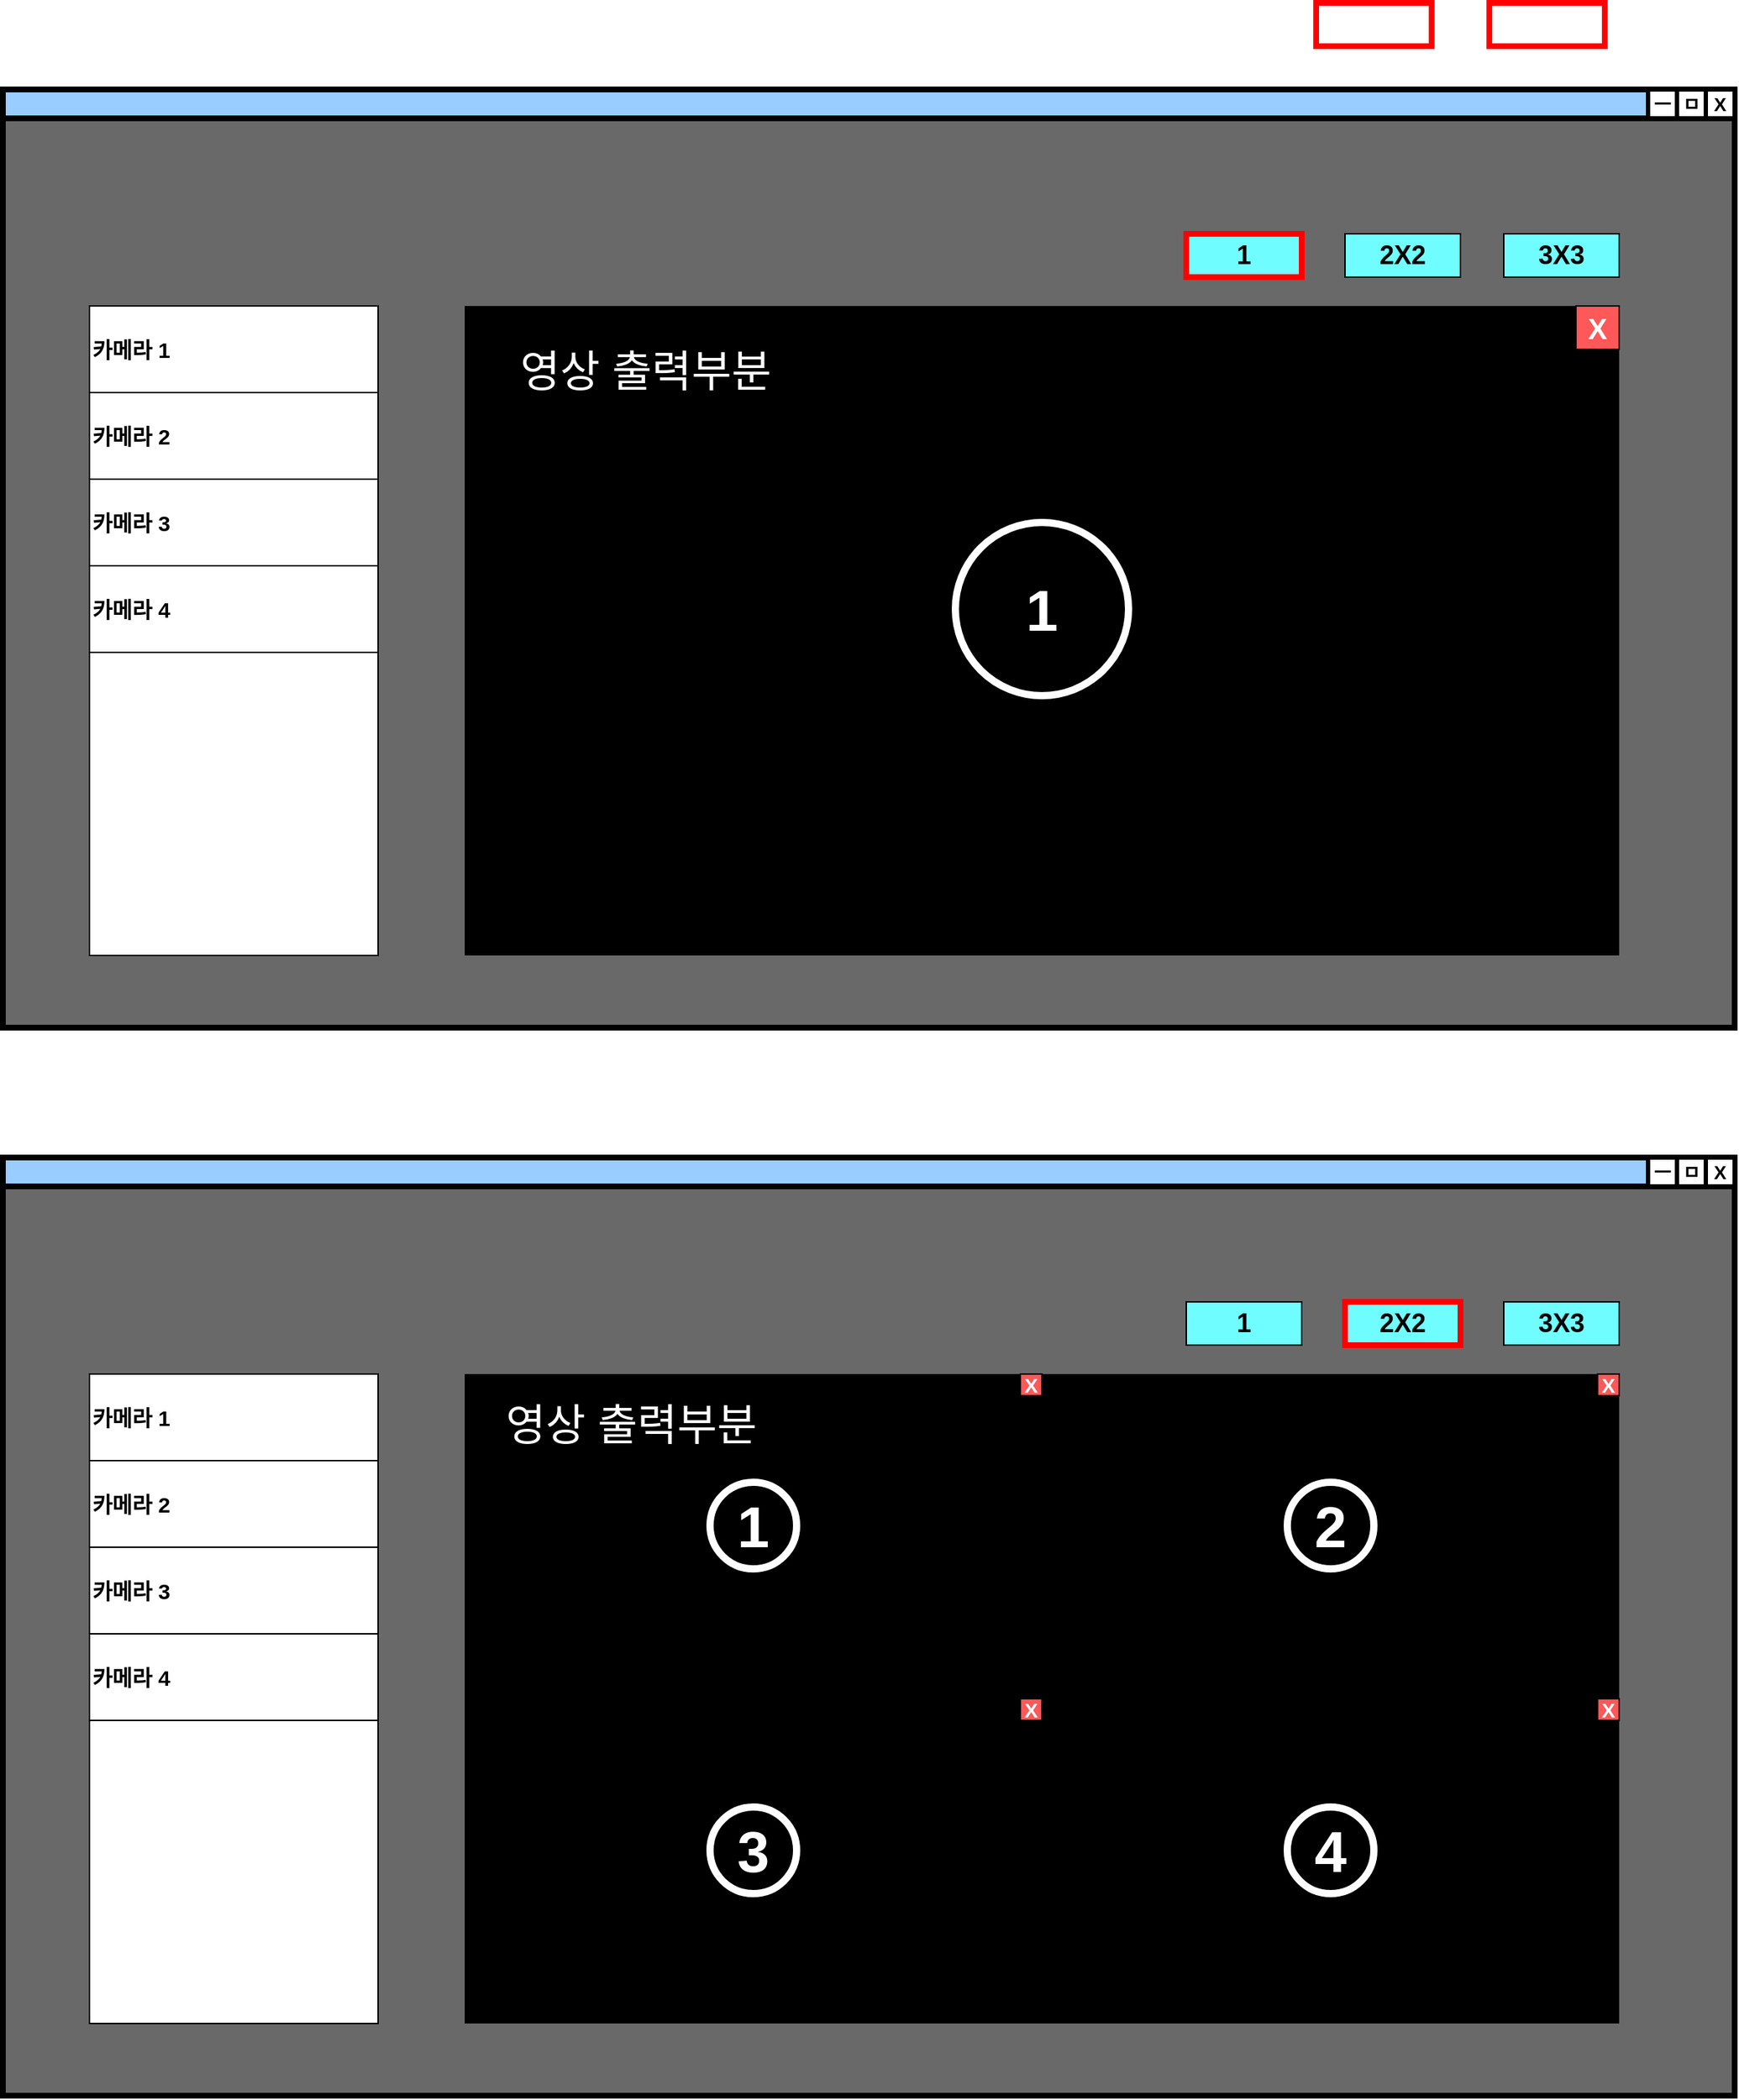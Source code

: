 <mxfile version="26.0.2">
  <diagram name="페이지-1" id="IkHp8Y_VfOA2l69gQE5q">
    <mxGraphModel dx="2876" dy="2223" grid="1" gridSize="10" guides="1" tooltips="1" connect="1" arrows="1" fold="1" page="1" pageScale="1" pageWidth="827" pageHeight="1169" math="0" shadow="0">
      <root>
        <mxCell id="0" />
        <mxCell id="1" parent="0" />
        <mxCell id="s6_-VDTN1BvuscFlEvzm-3" value="" style="swimlane;startSize=0;swimlaneFillColor=light-dark(#696969, #ededed);fillColor=none;strokeWidth=4;" vertex="1" parent="1">
          <mxGeometry x="-640" y="-280" width="1200" height="650" as="geometry" />
        </mxCell>
        <mxCell id="s6_-VDTN1BvuscFlEvzm-1" value="" style="rounded=0;whiteSpace=wrap;html=1;gradientColor=none;strokeColor=none;fillColor=#000000;" vertex="1" parent="s6_-VDTN1BvuscFlEvzm-3">
          <mxGeometry x="320" y="150" width="800" height="450" as="geometry" />
        </mxCell>
        <mxCell id="s6_-VDTN1BvuscFlEvzm-2" value="영상 출력부분" style="text;html=1;align=center;verticalAlign=middle;resizable=0;points=[];autosize=1;strokeColor=none;fillColor=none;fontSize=30;fontColor=#FFFFFF;" vertex="1" parent="s6_-VDTN1BvuscFlEvzm-3">
          <mxGeometry x="340" y="170" width="210" height="50" as="geometry" />
        </mxCell>
        <mxCell id="s6_-VDTN1BvuscFlEvzm-4" value="" style="rounded=0;whiteSpace=wrap;html=1;" vertex="1" parent="s6_-VDTN1BvuscFlEvzm-3">
          <mxGeometry x="60" y="150" width="200" height="450" as="geometry" />
        </mxCell>
        <mxCell id="s6_-VDTN1BvuscFlEvzm-7" value="1" style="rounded=0;whiteSpace=wrap;html=1;fontSize=18;fontStyle=1;gradientColor=none;fillColor=light-dark(#70FDFF,#EDEDED);" vertex="1" parent="s6_-VDTN1BvuscFlEvzm-3">
          <mxGeometry x="820" y="100" width="80" height="30" as="geometry" />
        </mxCell>
        <mxCell id="s6_-VDTN1BvuscFlEvzm-5" value="3X3" style="rounded=0;whiteSpace=wrap;html=1;fontStyle=1;fontSize=18;fillColor=#70FDFF;" vertex="1" parent="s6_-VDTN1BvuscFlEvzm-3">
          <mxGeometry x="1040" y="100" width="80" height="30" as="geometry" />
        </mxCell>
        <mxCell id="s6_-VDTN1BvuscFlEvzm-6" value="2X2" style="rounded=0;whiteSpace=wrap;html=1;fontSize=18;fontStyle=1;fillColor=#70FDFF;" vertex="1" parent="s6_-VDTN1BvuscFlEvzm-3">
          <mxGeometry x="930" y="100" width="80" height="30" as="geometry" />
        </mxCell>
        <mxCell id="s6_-VDTN1BvuscFlEvzm-9" value="X" style="whiteSpace=wrap;html=1;aspect=fixed;fontStyle=1;fontSize=20;fillColor=light-dark(#fe5858, #ff7777);fontColor=#FFFFFF;" vertex="1" parent="s6_-VDTN1BvuscFlEvzm-3">
          <mxGeometry x="1090" y="150" width="30" height="30" as="geometry" />
        </mxCell>
        <mxCell id="s6_-VDTN1BvuscFlEvzm-10" value="카메라 1" style="rounded=0;whiteSpace=wrap;html=1;align=left;fontStyle=1;fontSize=15;" vertex="1" parent="s6_-VDTN1BvuscFlEvzm-3">
          <mxGeometry x="60" y="150" width="200" height="60" as="geometry" />
        </mxCell>
        <mxCell id="s6_-VDTN1BvuscFlEvzm-11" value="카메라 2" style="rounded=0;whiteSpace=wrap;html=1;align=left;fontStyle=1;fontSize=15;" vertex="1" parent="s6_-VDTN1BvuscFlEvzm-3">
          <mxGeometry x="60" y="210" width="200" height="60" as="geometry" />
        </mxCell>
        <mxCell id="s6_-VDTN1BvuscFlEvzm-12" value="카메라 3" style="rounded=0;whiteSpace=wrap;html=1;align=left;fontStyle=1;fontSize=15;" vertex="1" parent="s6_-VDTN1BvuscFlEvzm-3">
          <mxGeometry x="60" y="270" width="200" height="60" as="geometry" />
        </mxCell>
        <mxCell id="s6_-VDTN1BvuscFlEvzm-13" value="카메라 4" style="rounded=0;whiteSpace=wrap;html=1;align=left;fontSize=15;fontStyle=1" vertex="1" parent="s6_-VDTN1BvuscFlEvzm-3">
          <mxGeometry x="60" y="330" width="200" height="60" as="geometry" />
        </mxCell>
        <mxCell id="s6_-VDTN1BvuscFlEvzm-15" value="" style="rounded=0;whiteSpace=wrap;html=1;fillColor=none;strokeWidth=4;strokeColor=light-dark(#ff0000, #ededed);" vertex="1" parent="s6_-VDTN1BvuscFlEvzm-3">
          <mxGeometry x="820" y="100" width="80" height="30" as="geometry" />
        </mxCell>
        <mxCell id="s6_-VDTN1BvuscFlEvzm-18" value="&lt;b&gt;&lt;font style=&quot;font-size: 40px; color: rgb(255, 255, 255);&quot;&gt;1&lt;/font&gt;&lt;/b&gt;" style="ellipse;whiteSpace=wrap;html=1;aspect=fixed;strokeWidth=5;strokeColor=light-dark(#ffffff, #ededed);fillColor=none;" vertex="1" parent="s6_-VDTN1BvuscFlEvzm-3">
          <mxGeometry x="660" y="300" width="120" height="120" as="geometry" />
        </mxCell>
        <mxCell id="s6_-VDTN1BvuscFlEvzm-19" value="" style="rounded=0;whiteSpace=wrap;html=1;strokeWidth=4;fillColor=#99CCFF;" vertex="1" parent="s6_-VDTN1BvuscFlEvzm-3">
          <mxGeometry width="1200" height="20" as="geometry" />
        </mxCell>
        <mxCell id="s6_-VDTN1BvuscFlEvzm-22" value="X" style="whiteSpace=wrap;html=1;aspect=fixed;strokeWidth=3;fontStyle=1;fontSize=13;" vertex="1" parent="s6_-VDTN1BvuscFlEvzm-3">
          <mxGeometry x="1180" width="20" height="20" as="geometry" />
        </mxCell>
        <mxCell id="s6_-VDTN1BvuscFlEvzm-21" value="ㅁ" style="whiteSpace=wrap;html=1;aspect=fixed;strokeWidth=3;fontStyle=1;fontSize=13;" vertex="1" parent="s6_-VDTN1BvuscFlEvzm-3">
          <mxGeometry x="1160" width="20" height="20" as="geometry" />
        </mxCell>
        <mxCell id="s6_-VDTN1BvuscFlEvzm-20" value="ㅡ" style="whiteSpace=wrap;html=1;aspect=fixed;strokeWidth=3;fontStyle=1;fontSize=13;" vertex="1" parent="s6_-VDTN1BvuscFlEvzm-3">
          <mxGeometry x="1140" width="20" height="20" as="geometry" />
        </mxCell>
        <mxCell id="s6_-VDTN1BvuscFlEvzm-17" value="" style="rounded=0;whiteSpace=wrap;html=1;fillColor=none;strokeWidth=4;strokeColor=light-dark(#ff0000, #ededed);" vertex="1" parent="1">
          <mxGeometry x="270" y="-340" width="80" height="30" as="geometry" />
        </mxCell>
        <mxCell id="s6_-VDTN1BvuscFlEvzm-16" value="" style="rounded=0;whiteSpace=wrap;html=1;fillColor=none;strokeWidth=4;strokeColor=light-dark(#ff0000, #ededed);" vertex="1" parent="1">
          <mxGeometry x="390" y="-340" width="80" height="30" as="geometry" />
        </mxCell>
        <mxCell id="s6_-VDTN1BvuscFlEvzm-23" value="" style="swimlane;startSize=0;swimlaneFillColor=light-dark(#696969, #ededed);fillColor=none;strokeWidth=4;" vertex="1" parent="1">
          <mxGeometry x="-640" y="460" width="1200" height="650" as="geometry" />
        </mxCell>
        <mxCell id="s6_-VDTN1BvuscFlEvzm-26" value="" style="rounded=0;whiteSpace=wrap;html=1;" vertex="1" parent="s6_-VDTN1BvuscFlEvzm-23">
          <mxGeometry x="60" y="150" width="200" height="450" as="geometry" />
        </mxCell>
        <mxCell id="s6_-VDTN1BvuscFlEvzm-27" value="1" style="rounded=0;whiteSpace=wrap;html=1;fontSize=18;fontStyle=1;gradientColor=none;fillColor=light-dark(#70FDFF,#EDEDED);" vertex="1" parent="s6_-VDTN1BvuscFlEvzm-23">
          <mxGeometry x="820" y="100" width="80" height="30" as="geometry" />
        </mxCell>
        <mxCell id="s6_-VDTN1BvuscFlEvzm-28" value="3X3" style="rounded=0;whiteSpace=wrap;html=1;fontStyle=1;fontSize=18;fillColor=#70FDFF;" vertex="1" parent="s6_-VDTN1BvuscFlEvzm-23">
          <mxGeometry x="1040" y="100" width="80" height="30" as="geometry" />
        </mxCell>
        <mxCell id="s6_-VDTN1BvuscFlEvzm-29" value="2X2" style="rounded=0;whiteSpace=wrap;html=1;fontSize=18;fontStyle=1;fillColor=#70FDFF;" vertex="1" parent="s6_-VDTN1BvuscFlEvzm-23">
          <mxGeometry x="930" y="100" width="80" height="30" as="geometry" />
        </mxCell>
        <mxCell id="s6_-VDTN1BvuscFlEvzm-31" value="카메라 1" style="rounded=0;whiteSpace=wrap;html=1;align=left;fontStyle=1;fontSize=15;" vertex="1" parent="s6_-VDTN1BvuscFlEvzm-23">
          <mxGeometry x="60" y="150" width="200" height="60" as="geometry" />
        </mxCell>
        <mxCell id="s6_-VDTN1BvuscFlEvzm-32" value="카메라 2" style="rounded=0;whiteSpace=wrap;html=1;align=left;fontStyle=1;fontSize=15;" vertex="1" parent="s6_-VDTN1BvuscFlEvzm-23">
          <mxGeometry x="60" y="210" width="200" height="60" as="geometry" />
        </mxCell>
        <mxCell id="s6_-VDTN1BvuscFlEvzm-33" value="카메라 3" style="rounded=0;whiteSpace=wrap;html=1;align=left;fontStyle=1;fontSize=15;" vertex="1" parent="s6_-VDTN1BvuscFlEvzm-23">
          <mxGeometry x="60" y="270" width="200" height="60" as="geometry" />
        </mxCell>
        <mxCell id="s6_-VDTN1BvuscFlEvzm-34" value="카메라 4" style="rounded=0;whiteSpace=wrap;html=1;align=left;fontSize=15;fontStyle=1" vertex="1" parent="s6_-VDTN1BvuscFlEvzm-23">
          <mxGeometry x="60" y="330" width="200" height="60" as="geometry" />
        </mxCell>
        <mxCell id="s6_-VDTN1BvuscFlEvzm-35" value="" style="rounded=0;whiteSpace=wrap;html=1;fillColor=none;strokeWidth=4;strokeColor=light-dark(#ff0000, #ededed);" vertex="1" parent="s6_-VDTN1BvuscFlEvzm-23">
          <mxGeometry x="930" y="100" width="80" height="30" as="geometry" />
        </mxCell>
        <mxCell id="s6_-VDTN1BvuscFlEvzm-37" value="" style="rounded=0;whiteSpace=wrap;html=1;strokeWidth=4;fillColor=#99CCFF;" vertex="1" parent="s6_-VDTN1BvuscFlEvzm-23">
          <mxGeometry width="1200" height="20" as="geometry" />
        </mxCell>
        <mxCell id="s6_-VDTN1BvuscFlEvzm-38" value="X" style="whiteSpace=wrap;html=1;aspect=fixed;strokeWidth=3;fontStyle=1;fontSize=13;" vertex="1" parent="s6_-VDTN1BvuscFlEvzm-23">
          <mxGeometry x="1180" width="20" height="20" as="geometry" />
        </mxCell>
        <mxCell id="s6_-VDTN1BvuscFlEvzm-39" value="ㅁ" style="whiteSpace=wrap;html=1;aspect=fixed;strokeWidth=3;fontStyle=1;fontSize=13;" vertex="1" parent="s6_-VDTN1BvuscFlEvzm-23">
          <mxGeometry x="1160" width="20" height="20" as="geometry" />
        </mxCell>
        <mxCell id="s6_-VDTN1BvuscFlEvzm-40" value="ㅡ" style="whiteSpace=wrap;html=1;aspect=fixed;strokeWidth=3;fontStyle=1;fontSize=13;" vertex="1" parent="s6_-VDTN1BvuscFlEvzm-23">
          <mxGeometry x="1140" width="20" height="20" as="geometry" />
        </mxCell>
        <mxCell id="s6_-VDTN1BvuscFlEvzm-58" value="" style="group" vertex="1" connectable="0" parent="s6_-VDTN1BvuscFlEvzm-23">
          <mxGeometry x="320" y="150" width="800" height="450" as="geometry" />
        </mxCell>
        <mxCell id="s6_-VDTN1BvuscFlEvzm-41" value="" style="rounded=0;whiteSpace=wrap;html=1;gradientColor=none;strokeColor=none;fillColor=#000000;" vertex="1" parent="s6_-VDTN1BvuscFlEvzm-58">
          <mxGeometry x="400" width="400" height="225" as="geometry" />
        </mxCell>
        <mxCell id="s6_-VDTN1BvuscFlEvzm-43" value="X" style="whiteSpace=wrap;html=1;aspect=fixed;fontStyle=1;fontSize=14;fillColor=light-dark(#fe5858, #ff7777);fontColor=#FFFFFF;" vertex="1" parent="s6_-VDTN1BvuscFlEvzm-58">
          <mxGeometry x="785" width="15" height="15" as="geometry" />
        </mxCell>
        <mxCell id="s6_-VDTN1BvuscFlEvzm-44" value="&lt;b&gt;&lt;font style=&quot;font-size: 40px; color: rgb(255, 255, 255);&quot;&gt;2&lt;/font&gt;&lt;/b&gt;" style="ellipse;whiteSpace=wrap;html=1;aspect=fixed;strokeWidth=5;strokeColor=light-dark(#ffffff, #ededed);fillColor=none;" vertex="1" parent="s6_-VDTN1BvuscFlEvzm-58">
          <mxGeometry x="570" y="75" width="60" height="60" as="geometry" />
        </mxCell>
        <mxCell id="s6_-VDTN1BvuscFlEvzm-45" value="" style="rounded=0;whiteSpace=wrap;html=1;gradientColor=none;strokeColor=none;fillColor=#000000;" vertex="1" parent="s6_-VDTN1BvuscFlEvzm-58">
          <mxGeometry width="400" height="225" as="geometry" />
        </mxCell>
        <mxCell id="s6_-VDTN1BvuscFlEvzm-46" value="영상 출력부분" style="text;html=1;align=center;verticalAlign=middle;resizable=0;points=[];autosize=1;strokeColor=none;fillColor=none;fontSize=30;fontColor=#FFFFFF;" vertex="1" parent="s6_-VDTN1BvuscFlEvzm-58">
          <mxGeometry x="10" y="10" width="210" height="50" as="geometry" />
        </mxCell>
        <mxCell id="s6_-VDTN1BvuscFlEvzm-47" value="X" style="whiteSpace=wrap;html=1;aspect=fixed;fontStyle=1;fontSize=14;fillColor=light-dark(#fe5858, #ff7777);fontColor=#FFFFFF;" vertex="1" parent="s6_-VDTN1BvuscFlEvzm-58">
          <mxGeometry x="385" width="15" height="15" as="geometry" />
        </mxCell>
        <mxCell id="s6_-VDTN1BvuscFlEvzm-48" value="&lt;b&gt;&lt;font style=&quot;font-size: 40px; color: rgb(255, 255, 255);&quot;&gt;1&lt;/font&gt;&lt;/b&gt;" style="ellipse;whiteSpace=wrap;html=1;aspect=fixed;strokeWidth=5;strokeColor=light-dark(#ffffff, #ededed);fillColor=none;" vertex="1" parent="s6_-VDTN1BvuscFlEvzm-58">
          <mxGeometry x="170" y="75" width="60" height="60" as="geometry" />
        </mxCell>
        <mxCell id="s6_-VDTN1BvuscFlEvzm-50" value="" style="rounded=0;whiteSpace=wrap;html=1;gradientColor=none;strokeColor=none;fillColor=#000000;" vertex="1" parent="s6_-VDTN1BvuscFlEvzm-58">
          <mxGeometry y="225" width="400" height="225" as="geometry" />
        </mxCell>
        <mxCell id="s6_-VDTN1BvuscFlEvzm-52" value="X" style="whiteSpace=wrap;html=1;aspect=fixed;fontStyle=1;fontSize=14;fillColor=light-dark(#fe5858, #ff7777);fontColor=#FFFFFF;" vertex="1" parent="s6_-VDTN1BvuscFlEvzm-58">
          <mxGeometry x="385" y="225" width="15" height="15" as="geometry" />
        </mxCell>
        <mxCell id="s6_-VDTN1BvuscFlEvzm-53" value="&lt;b&gt;&lt;font style=&quot;font-size: 40px; color: rgb(255, 255, 255);&quot;&gt;3&lt;/font&gt;&lt;/b&gt;" style="ellipse;whiteSpace=wrap;html=1;aspect=fixed;strokeWidth=5;strokeColor=light-dark(#ffffff, #ededed);fillColor=none;" vertex="1" parent="s6_-VDTN1BvuscFlEvzm-58">
          <mxGeometry x="170" y="300" width="60" height="60" as="geometry" />
        </mxCell>
        <mxCell id="s6_-VDTN1BvuscFlEvzm-54" value="" style="rounded=0;whiteSpace=wrap;html=1;gradientColor=none;strokeColor=none;fillColor=#000000;" vertex="1" parent="s6_-VDTN1BvuscFlEvzm-58">
          <mxGeometry x="400" y="225" width="400" height="225" as="geometry" />
        </mxCell>
        <mxCell id="s6_-VDTN1BvuscFlEvzm-56" value="X" style="whiteSpace=wrap;html=1;aspect=fixed;fontStyle=1;fontSize=14;fillColor=light-dark(#fe5858, #ff7777);fontColor=#FFFFFF;" vertex="1" parent="s6_-VDTN1BvuscFlEvzm-58">
          <mxGeometry x="785" y="225" width="15" height="15" as="geometry" />
        </mxCell>
        <mxCell id="s6_-VDTN1BvuscFlEvzm-57" value="&lt;b&gt;&lt;font style=&quot;font-size: 40px; color: rgb(255, 255, 255);&quot;&gt;4&lt;/font&gt;&lt;/b&gt;" style="ellipse;whiteSpace=wrap;html=1;aspect=fixed;strokeWidth=5;strokeColor=light-dark(#ffffff, #ededed);fillColor=none;" vertex="1" parent="s6_-VDTN1BvuscFlEvzm-58">
          <mxGeometry x="570" y="300" width="60" height="60" as="geometry" />
        </mxCell>
      </root>
    </mxGraphModel>
  </diagram>
</mxfile>
